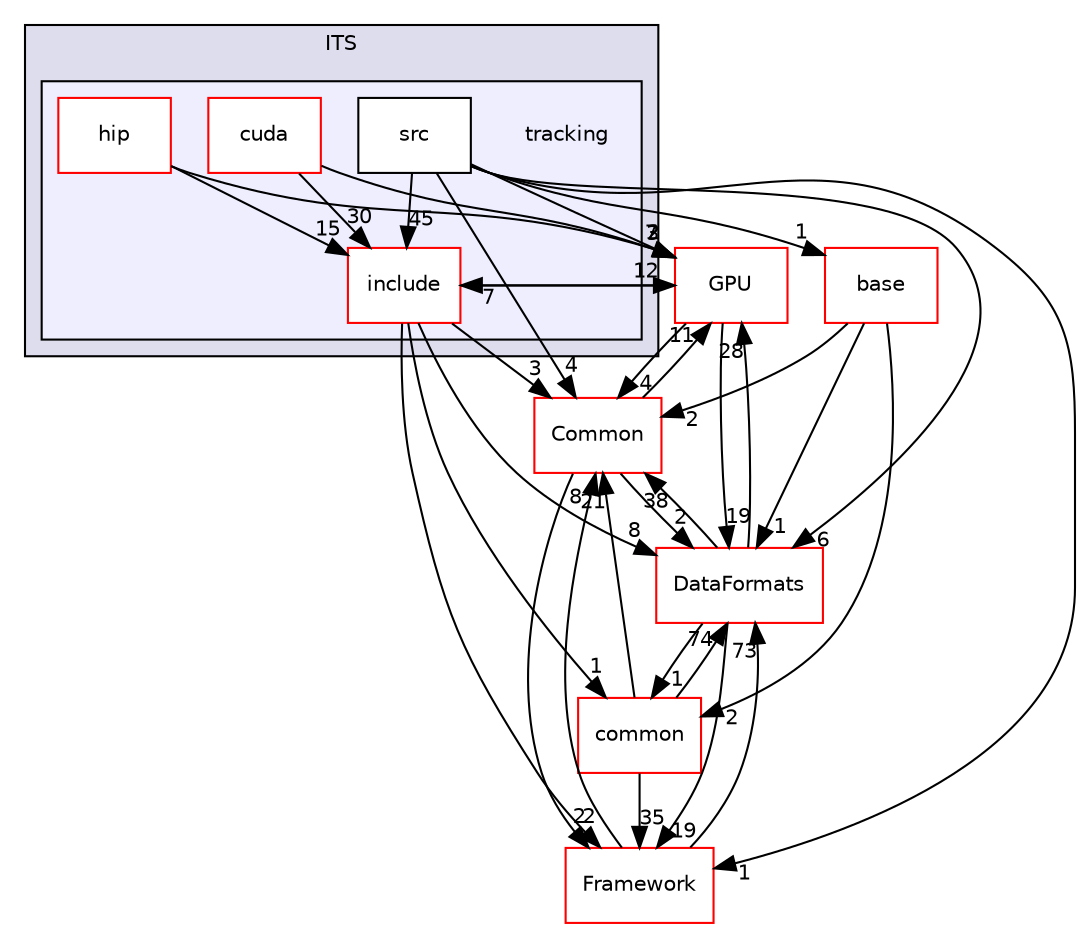 digraph "/home/travis/build/AliceO2Group/AliceO2/Detectors/ITSMFT/ITS/tracking" {
  bgcolor=transparent;
  compound=true
  node [ fontsize="10", fontname="Helvetica"];
  edge [ labelfontsize="10", labelfontname="Helvetica"];
  subgraph clusterdir_871aad07cbf94d6cd423c3d8d5bdf4e9 {
    graph [ bgcolor="#ddddee", pencolor="black", label="ITS" fontname="Helvetica", fontsize="10", URL="dir_871aad07cbf94d6cd423c3d8d5bdf4e9.html"]
  subgraph clusterdir_beaad5fa58c175f2fa05fab7e2ac7ba4 {
    graph [ bgcolor="#eeeeff", pencolor="black", label="" URL="dir_beaad5fa58c175f2fa05fab7e2ac7ba4.html"];
    dir_beaad5fa58c175f2fa05fab7e2ac7ba4 [shape=plaintext label="tracking"];
    dir_137c8287a1d8b04d8ba0df0480706c08 [shape=box label="cuda" color="red" fillcolor="white" style="filled" URL="dir_137c8287a1d8b04d8ba0df0480706c08.html"];
    dir_c6c9dd9e431447af5b29845bcb152c05 [shape=box label="hip" color="red" fillcolor="white" style="filled" URL="dir_c6c9dd9e431447af5b29845bcb152c05.html"];
    dir_6ff49626c189e19df9a205eb87521670 [shape=box label="include" color="red" fillcolor="white" style="filled" URL="dir_6ff49626c189e19df9a205eb87521670.html"];
    dir_3015947259d5079adc65548fafc3ce3c [shape=box label="src" color="black" fillcolor="white" style="filled" URL="dir_3015947259d5079adc65548fafc3ce3c.html"];
  }
  }
  dir_eedff867f3c4e67d20b227cb6e0f96ab [shape=box label="base" color="red" URL="dir_eedff867f3c4e67d20b227cb6e0f96ab.html"];
  dir_4ab6b4cc6a7edbff49100e9123df213f [shape=box label="Common" color="red" URL="dir_4ab6b4cc6a7edbff49100e9123df213f.html"];
  dir_85bf31a2e8d306e7598ffcb73f8df6bf [shape=box label="common" color="red" URL="dir_85bf31a2e8d306e7598ffcb73f8df6bf.html"];
  dir_f511f1e9c03c071966ae594f00bbc5e0 [shape=box label="GPU" color="red" URL="dir_f511f1e9c03c071966ae594f00bbc5e0.html"];
  dir_bcbb2cf9a3d3d83e5515c82071a07177 [shape=box label="Framework" color="red" URL="dir_bcbb2cf9a3d3d83e5515c82071a07177.html"];
  dir_2171f7ec022c5423887b07c69b2f5b48 [shape=box label="DataFormats" color="red" URL="dir_2171f7ec022c5423887b07c69b2f5b48.html"];
  dir_eedff867f3c4e67d20b227cb6e0f96ab->dir_4ab6b4cc6a7edbff49100e9123df213f [headlabel="2", labeldistance=1.5 headhref="dir_000540_000036.html"];
  dir_eedff867f3c4e67d20b227cb6e0f96ab->dir_85bf31a2e8d306e7598ffcb73f8df6bf [headlabel="2", labeldistance=1.5 headhref="dir_000540_000072.html"];
  dir_eedff867f3c4e67d20b227cb6e0f96ab->dir_2171f7ec022c5423887b07c69b2f5b48 [headlabel="1", labeldistance=1.5 headhref="dir_000540_000090.html"];
  dir_4ab6b4cc6a7edbff49100e9123df213f->dir_f511f1e9c03c071966ae594f00bbc5e0 [headlabel="11", labeldistance=1.5 headhref="dir_000036_000758.html"];
  dir_4ab6b4cc6a7edbff49100e9123df213f->dir_bcbb2cf9a3d3d83e5515c82071a07177 [headlabel="2", labeldistance=1.5 headhref="dir_000036_000063.html"];
  dir_4ab6b4cc6a7edbff49100e9123df213f->dir_2171f7ec022c5423887b07c69b2f5b48 [headlabel="2", labeldistance=1.5 headhref="dir_000036_000090.html"];
  dir_c6c9dd9e431447af5b29845bcb152c05->dir_6ff49626c189e19df9a205eb87521670 [headlabel="15", labeldistance=1.5 headhref="dir_000567_000126.html"];
  dir_c6c9dd9e431447af5b29845bcb152c05->dir_f511f1e9c03c071966ae594f00bbc5e0 [headlabel="7", labeldistance=1.5 headhref="dir_000567_000758.html"];
  dir_85bf31a2e8d306e7598ffcb73f8df6bf->dir_4ab6b4cc6a7edbff49100e9123df213f [headlabel="21", labeldistance=1.5 headhref="dir_000072_000036.html"];
  dir_85bf31a2e8d306e7598ffcb73f8df6bf->dir_bcbb2cf9a3d3d83e5515c82071a07177 [headlabel="35", labeldistance=1.5 headhref="dir_000072_000063.html"];
  dir_85bf31a2e8d306e7598ffcb73f8df6bf->dir_2171f7ec022c5423887b07c69b2f5b48 [headlabel="74", labeldistance=1.5 headhref="dir_000072_000090.html"];
  dir_137c8287a1d8b04d8ba0df0480706c08->dir_6ff49626c189e19df9a205eb87521670 [headlabel="30", labeldistance=1.5 headhref="dir_000056_000126.html"];
  dir_137c8287a1d8b04d8ba0df0480706c08->dir_f511f1e9c03c071966ae594f00bbc5e0 [headlabel="3", labeldistance=1.5 headhref="dir_000056_000758.html"];
  dir_6ff49626c189e19df9a205eb87521670->dir_4ab6b4cc6a7edbff49100e9123df213f [headlabel="3", labeldistance=1.5 headhref="dir_000126_000036.html"];
  dir_6ff49626c189e19df9a205eb87521670->dir_85bf31a2e8d306e7598ffcb73f8df6bf [headlabel="1", labeldistance=1.5 headhref="dir_000126_000072.html"];
  dir_6ff49626c189e19df9a205eb87521670->dir_f511f1e9c03c071966ae594f00bbc5e0 [headlabel="12", labeldistance=1.5 headhref="dir_000126_000758.html"];
  dir_6ff49626c189e19df9a205eb87521670->dir_bcbb2cf9a3d3d83e5515c82071a07177 [headlabel="2", labeldistance=1.5 headhref="dir_000126_000063.html"];
  dir_6ff49626c189e19df9a205eb87521670->dir_2171f7ec022c5423887b07c69b2f5b48 [headlabel="8", labeldistance=1.5 headhref="dir_000126_000090.html"];
  dir_f511f1e9c03c071966ae594f00bbc5e0->dir_4ab6b4cc6a7edbff49100e9123df213f [headlabel="4", labeldistance=1.5 headhref="dir_000758_000036.html"];
  dir_f511f1e9c03c071966ae594f00bbc5e0->dir_6ff49626c189e19df9a205eb87521670 [headlabel="7", labeldistance=1.5 headhref="dir_000758_000126.html"];
  dir_f511f1e9c03c071966ae594f00bbc5e0->dir_2171f7ec022c5423887b07c69b2f5b48 [headlabel="19", labeldistance=1.5 headhref="dir_000758_000090.html"];
  dir_bcbb2cf9a3d3d83e5515c82071a07177->dir_4ab6b4cc6a7edbff49100e9123df213f [headlabel="8", labeldistance=1.5 headhref="dir_000063_000036.html"];
  dir_bcbb2cf9a3d3d83e5515c82071a07177->dir_2171f7ec022c5423887b07c69b2f5b48 [headlabel="73", labeldistance=1.5 headhref="dir_000063_000090.html"];
  dir_3015947259d5079adc65548fafc3ce3c->dir_eedff867f3c4e67d20b227cb6e0f96ab [headlabel="1", labeldistance=1.5 headhref="dir_000170_000540.html"];
  dir_3015947259d5079adc65548fafc3ce3c->dir_4ab6b4cc6a7edbff49100e9123df213f [headlabel="4", labeldistance=1.5 headhref="dir_000170_000036.html"];
  dir_3015947259d5079adc65548fafc3ce3c->dir_6ff49626c189e19df9a205eb87521670 [headlabel="45", labeldistance=1.5 headhref="dir_000170_000126.html"];
  dir_3015947259d5079adc65548fafc3ce3c->dir_f511f1e9c03c071966ae594f00bbc5e0 [headlabel="2", labeldistance=1.5 headhref="dir_000170_000758.html"];
  dir_3015947259d5079adc65548fafc3ce3c->dir_bcbb2cf9a3d3d83e5515c82071a07177 [headlabel="1", labeldistance=1.5 headhref="dir_000170_000063.html"];
  dir_3015947259d5079adc65548fafc3ce3c->dir_2171f7ec022c5423887b07c69b2f5b48 [headlabel="6", labeldistance=1.5 headhref="dir_000170_000090.html"];
  dir_2171f7ec022c5423887b07c69b2f5b48->dir_4ab6b4cc6a7edbff49100e9123df213f [headlabel="38", labeldistance=1.5 headhref="dir_000090_000036.html"];
  dir_2171f7ec022c5423887b07c69b2f5b48->dir_85bf31a2e8d306e7598ffcb73f8df6bf [headlabel="1", labeldistance=1.5 headhref="dir_000090_000072.html"];
  dir_2171f7ec022c5423887b07c69b2f5b48->dir_f511f1e9c03c071966ae594f00bbc5e0 [headlabel="28", labeldistance=1.5 headhref="dir_000090_000758.html"];
  dir_2171f7ec022c5423887b07c69b2f5b48->dir_bcbb2cf9a3d3d83e5515c82071a07177 [headlabel="19", labeldistance=1.5 headhref="dir_000090_000063.html"];
}
